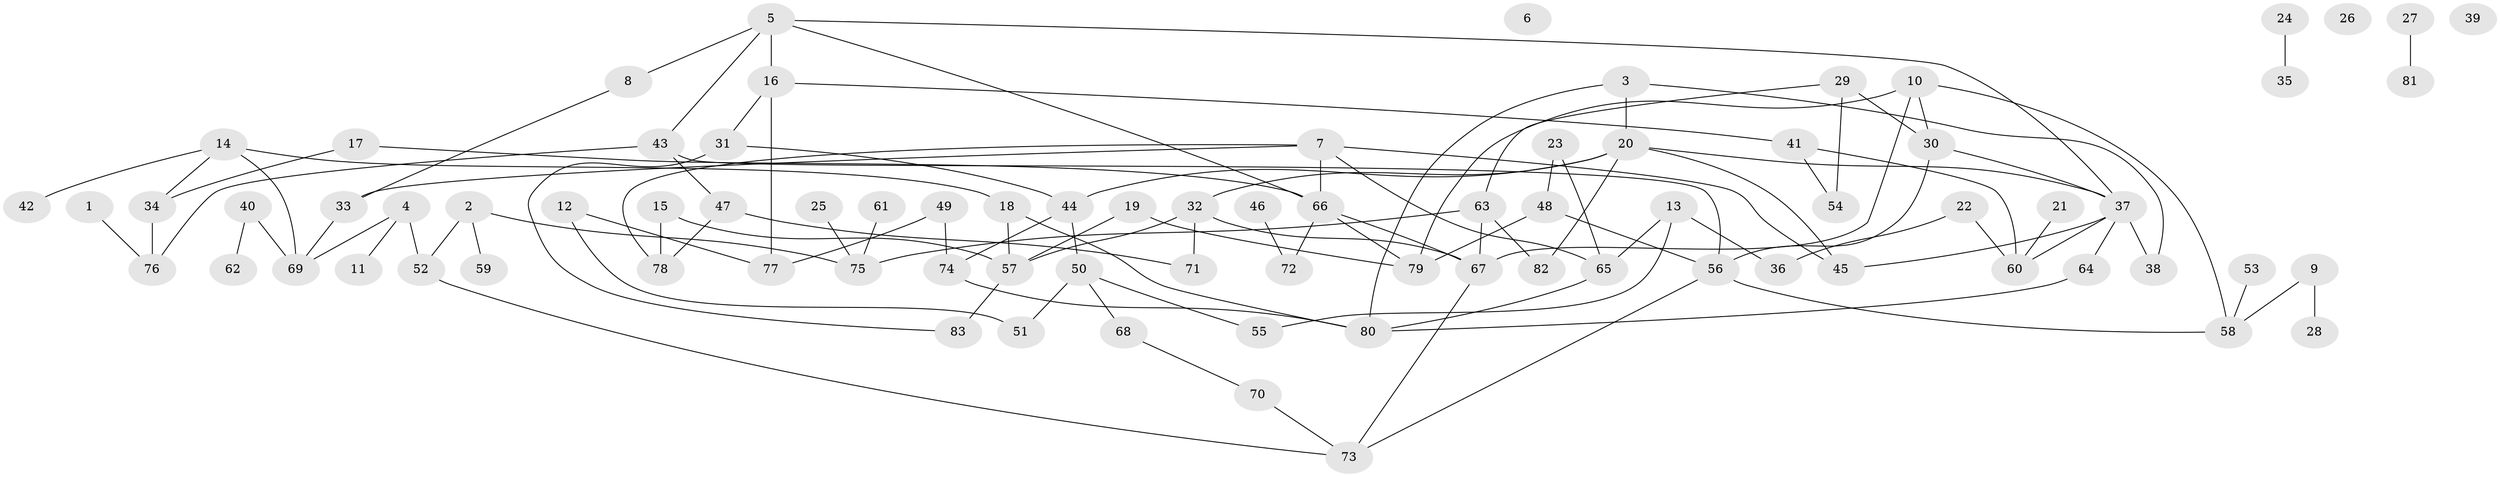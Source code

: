 // Generated by graph-tools (version 1.1) at 2025/49/03/09/25 03:49:04]
// undirected, 83 vertices, 113 edges
graph export_dot {
graph [start="1"]
  node [color=gray90,style=filled];
  1;
  2;
  3;
  4;
  5;
  6;
  7;
  8;
  9;
  10;
  11;
  12;
  13;
  14;
  15;
  16;
  17;
  18;
  19;
  20;
  21;
  22;
  23;
  24;
  25;
  26;
  27;
  28;
  29;
  30;
  31;
  32;
  33;
  34;
  35;
  36;
  37;
  38;
  39;
  40;
  41;
  42;
  43;
  44;
  45;
  46;
  47;
  48;
  49;
  50;
  51;
  52;
  53;
  54;
  55;
  56;
  57;
  58;
  59;
  60;
  61;
  62;
  63;
  64;
  65;
  66;
  67;
  68;
  69;
  70;
  71;
  72;
  73;
  74;
  75;
  76;
  77;
  78;
  79;
  80;
  81;
  82;
  83;
  1 -- 76;
  2 -- 52;
  2 -- 59;
  2 -- 75;
  3 -- 20;
  3 -- 38;
  3 -- 80;
  4 -- 11;
  4 -- 52;
  4 -- 69;
  5 -- 8;
  5 -- 16;
  5 -- 37;
  5 -- 43;
  5 -- 66;
  7 -- 33;
  7 -- 45;
  7 -- 65;
  7 -- 66;
  7 -- 78;
  8 -- 33;
  9 -- 28;
  9 -- 58;
  10 -- 30;
  10 -- 58;
  10 -- 67;
  10 -- 79;
  12 -- 51;
  12 -- 77;
  13 -- 36;
  13 -- 55;
  13 -- 65;
  14 -- 18;
  14 -- 34;
  14 -- 42;
  14 -- 69;
  15 -- 57;
  15 -- 78;
  16 -- 31;
  16 -- 41;
  16 -- 77;
  17 -- 34;
  17 -- 66;
  18 -- 57;
  18 -- 80;
  19 -- 57;
  19 -- 79;
  20 -- 32;
  20 -- 37;
  20 -- 44;
  20 -- 45;
  20 -- 82;
  21 -- 60;
  22 -- 36;
  22 -- 60;
  23 -- 48;
  23 -- 65;
  24 -- 35;
  25 -- 75;
  27 -- 81;
  29 -- 30;
  29 -- 54;
  29 -- 63;
  30 -- 37;
  30 -- 56;
  31 -- 44;
  31 -- 83;
  32 -- 57;
  32 -- 67;
  32 -- 71;
  33 -- 69;
  34 -- 76;
  37 -- 38;
  37 -- 45;
  37 -- 60;
  37 -- 64;
  40 -- 62;
  40 -- 69;
  41 -- 54;
  41 -- 60;
  43 -- 47;
  43 -- 56;
  43 -- 76;
  44 -- 50;
  44 -- 74;
  46 -- 72;
  47 -- 71;
  47 -- 78;
  48 -- 56;
  48 -- 79;
  49 -- 74;
  49 -- 77;
  50 -- 51;
  50 -- 55;
  50 -- 68;
  52 -- 73;
  53 -- 58;
  56 -- 58;
  56 -- 73;
  57 -- 83;
  61 -- 75;
  63 -- 67;
  63 -- 75;
  63 -- 82;
  64 -- 80;
  65 -- 80;
  66 -- 67;
  66 -- 72;
  66 -- 79;
  67 -- 73;
  68 -- 70;
  70 -- 73;
  74 -- 80;
}
